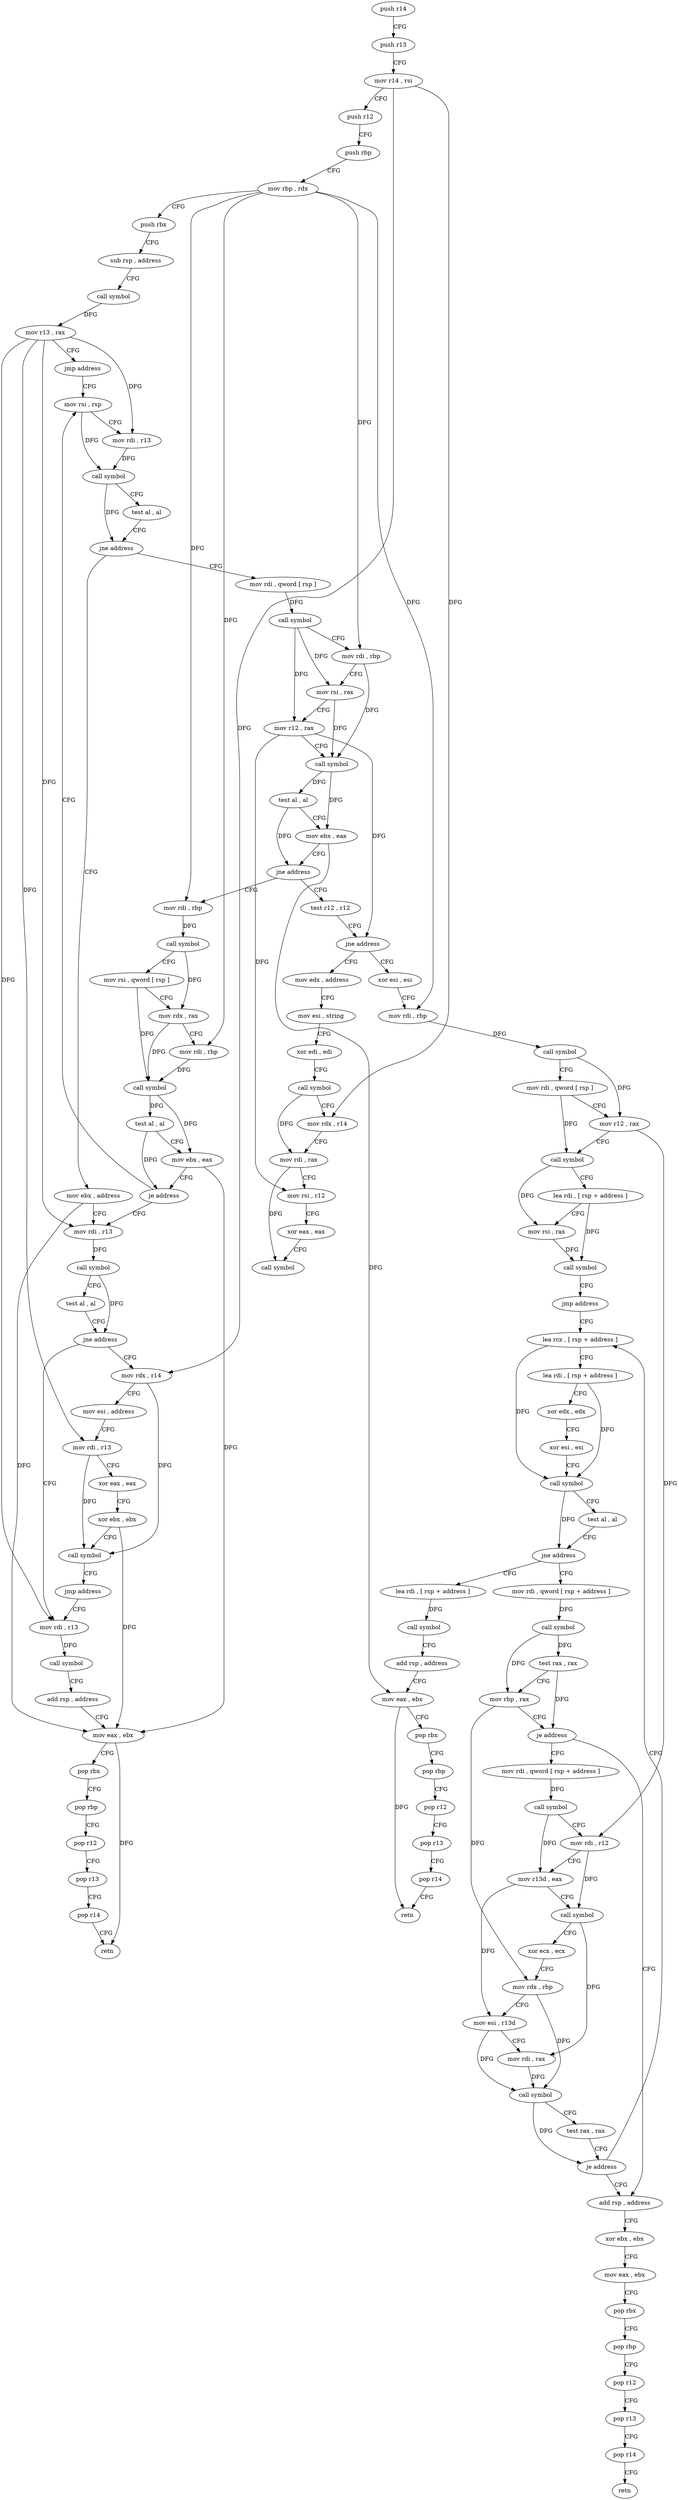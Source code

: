 digraph "func" {
"4213952" [label = "push r14" ]
"4213954" [label = "push r13" ]
"4213956" [label = "mov r14 , rsi" ]
"4213959" [label = "push r12" ]
"4213961" [label = "push rbp" ]
"4213962" [label = "mov rbp , rdx" ]
"4213965" [label = "push rbx" ]
"4213966" [label = "sub rsp , address" ]
"4213970" [label = "call symbol" ]
"4213975" [label = "mov r13 , rax" ]
"4213978" [label = "jmp address" ]
"4214042" [label = "mov rsi , rsp" ]
"4214045" [label = "mov rdi , r13" ]
"4214048" [label = "call symbol" ]
"4214053" [label = "test al , al" ]
"4214055" [label = "jne address" ]
"4213984" [label = "mov rdi , qword [ rsp ]" ]
"4214057" [label = "mov ebx , address" ]
"4213988" [label = "call symbol" ]
"4213993" [label = "mov rdi , rbp" ]
"4213996" [label = "mov rsi , rax" ]
"4213999" [label = "mov r12 , rax" ]
"4214002" [label = "call symbol" ]
"4214007" [label = "test al , al" ]
"4214009" [label = "mov ebx , eax" ]
"4214011" [label = "jne address" ]
"4214104" [label = "test r12 , r12" ]
"4214013" [label = "mov rdi , rbp" ]
"4214062" [label = "mov rdi , r13" ]
"4214107" [label = "jne address" ]
"4214321" [label = "mov edx , address" ]
"4214113" [label = "xor esi , esi" ]
"4214016" [label = "call symbol" ]
"4214021" [label = "mov rsi , qword [ rsp ]" ]
"4214025" [label = "mov rdx , rax" ]
"4214028" [label = "mov rdi , rbp" ]
"4214031" [label = "call symbol" ]
"4214036" [label = "test al , al" ]
"4214038" [label = "mov ebx , eax" ]
"4214040" [label = "je address" ]
"4214296" [label = "mov rdx , r14" ]
"4214299" [label = "mov esi , address" ]
"4214304" [label = "mov rdi , r13" ]
"4214307" [label = "xor eax , eax" ]
"4214309" [label = "xor ebx , ebx" ]
"4214311" [label = "call symbol" ]
"4214316" [label = "jmp address" ]
"4214078" [label = "mov rdi , r13" ]
"4214081" [label = "call symbol" ]
"4214086" [label = "add rsp , address" ]
"4214090" [label = "mov eax , ebx" ]
"4214092" [label = "pop rbx" ]
"4214093" [label = "pop rbp" ]
"4214094" [label = "pop r12" ]
"4214096" [label = "pop r13" ]
"4214098" [label = "pop r14" ]
"4214100" [label = "retn" ]
"4214326" [label = "mov esi , string" ]
"4214331" [label = "xor edi , edi" ]
"4214333" [label = "call symbol" ]
"4214338" [label = "mov rdx , r14" ]
"4214341" [label = "mov rdi , rax" ]
"4214344" [label = "mov rsi , r12" ]
"4214347" [label = "xor eax , eax" ]
"4214349" [label = "call symbol" ]
"4214115" [label = "mov rdi , rbp" ]
"4214118" [label = "call symbol" ]
"4214123" [label = "mov rdi , qword [ rsp ]" ]
"4214127" [label = "mov r12 , rax" ]
"4214130" [label = "call symbol" ]
"4214135" [label = "lea rdi , [ rsp + address ]" ]
"4214140" [label = "mov rsi , rax" ]
"4214143" [label = "call symbol" ]
"4214148" [label = "jmp address" ]
"4214220" [label = "lea rcx , [ rsp + address ]" ]
"4214065" [label = "call symbol" ]
"4214070" [label = "test al , al" ]
"4214072" [label = "jne address" ]
"4214225" [label = "lea rdi , [ rsp + address ]" ]
"4214230" [label = "xor edx , edx" ]
"4214232" [label = "xor esi , esi" ]
"4214234" [label = "call symbol" ]
"4214239" [label = "test al , al" ]
"4214241" [label = "jne address" ]
"4214160" [label = "mov rdi , qword [ rsp + address ]" ]
"4214243" [label = "lea rdi , [ rsp + address ]" ]
"4214165" [label = "call symbol" ]
"4214170" [label = "test rax , rax" ]
"4214173" [label = "mov rbp , rax" ]
"4214176" [label = "je address" ]
"4214272" [label = "add rsp , address" ]
"4214178" [label = "mov rdi , qword [ rsp + address ]" ]
"4214248" [label = "call symbol" ]
"4214253" [label = "add rsp , address" ]
"4214257" [label = "mov eax , ebx" ]
"4214259" [label = "pop rbx" ]
"4214260" [label = "pop rbp" ]
"4214261" [label = "pop r12" ]
"4214263" [label = "pop r13" ]
"4214265" [label = "pop r14" ]
"4214267" [label = "retn" ]
"4214276" [label = "xor ebx , ebx" ]
"4214278" [label = "mov eax , ebx" ]
"4214280" [label = "pop rbx" ]
"4214281" [label = "pop rbp" ]
"4214282" [label = "pop r12" ]
"4214284" [label = "pop r13" ]
"4214286" [label = "pop r14" ]
"4214288" [label = "retn" ]
"4214183" [label = "call symbol" ]
"4214188" [label = "mov rdi , r12" ]
"4214191" [label = "mov r13d , eax" ]
"4214194" [label = "call symbol" ]
"4214199" [label = "xor ecx , ecx" ]
"4214201" [label = "mov rdx , rbp" ]
"4214204" [label = "mov esi , r13d" ]
"4214207" [label = "mov rdi , rax" ]
"4214210" [label = "call symbol" ]
"4214215" [label = "test rax , rax" ]
"4214218" [label = "je address" ]
"4213952" -> "4213954" [ label = "CFG" ]
"4213954" -> "4213956" [ label = "CFG" ]
"4213956" -> "4213959" [ label = "CFG" ]
"4213956" -> "4214338" [ label = "DFG" ]
"4213956" -> "4214296" [ label = "DFG" ]
"4213959" -> "4213961" [ label = "CFG" ]
"4213961" -> "4213962" [ label = "CFG" ]
"4213962" -> "4213965" [ label = "CFG" ]
"4213962" -> "4213993" [ label = "DFG" ]
"4213962" -> "4214013" [ label = "DFG" ]
"4213962" -> "4214028" [ label = "DFG" ]
"4213962" -> "4214115" [ label = "DFG" ]
"4213965" -> "4213966" [ label = "CFG" ]
"4213966" -> "4213970" [ label = "CFG" ]
"4213970" -> "4213975" [ label = "DFG" ]
"4213975" -> "4213978" [ label = "CFG" ]
"4213975" -> "4214045" [ label = "DFG" ]
"4213975" -> "4214062" [ label = "DFG" ]
"4213975" -> "4214304" [ label = "DFG" ]
"4213975" -> "4214078" [ label = "DFG" ]
"4213978" -> "4214042" [ label = "CFG" ]
"4214042" -> "4214045" [ label = "CFG" ]
"4214042" -> "4214048" [ label = "DFG" ]
"4214045" -> "4214048" [ label = "DFG" ]
"4214048" -> "4214053" [ label = "CFG" ]
"4214048" -> "4214055" [ label = "DFG" ]
"4214053" -> "4214055" [ label = "CFG" ]
"4214055" -> "4213984" [ label = "CFG" ]
"4214055" -> "4214057" [ label = "CFG" ]
"4213984" -> "4213988" [ label = "DFG" ]
"4214057" -> "4214062" [ label = "CFG" ]
"4214057" -> "4214090" [ label = "DFG" ]
"4213988" -> "4213993" [ label = "CFG" ]
"4213988" -> "4213996" [ label = "DFG" ]
"4213988" -> "4213999" [ label = "DFG" ]
"4213993" -> "4213996" [ label = "CFG" ]
"4213993" -> "4214002" [ label = "DFG" ]
"4213996" -> "4213999" [ label = "CFG" ]
"4213996" -> "4214002" [ label = "DFG" ]
"4213999" -> "4214002" [ label = "CFG" ]
"4213999" -> "4214107" [ label = "DFG" ]
"4213999" -> "4214344" [ label = "DFG" ]
"4214002" -> "4214007" [ label = "DFG" ]
"4214002" -> "4214009" [ label = "DFG" ]
"4214007" -> "4214009" [ label = "CFG" ]
"4214007" -> "4214011" [ label = "DFG" ]
"4214009" -> "4214011" [ label = "CFG" ]
"4214009" -> "4214257" [ label = "DFG" ]
"4214011" -> "4214104" [ label = "CFG" ]
"4214011" -> "4214013" [ label = "CFG" ]
"4214104" -> "4214107" [ label = "CFG" ]
"4214013" -> "4214016" [ label = "DFG" ]
"4214062" -> "4214065" [ label = "DFG" ]
"4214107" -> "4214321" [ label = "CFG" ]
"4214107" -> "4214113" [ label = "CFG" ]
"4214321" -> "4214326" [ label = "CFG" ]
"4214113" -> "4214115" [ label = "CFG" ]
"4214016" -> "4214021" [ label = "CFG" ]
"4214016" -> "4214025" [ label = "DFG" ]
"4214021" -> "4214025" [ label = "CFG" ]
"4214021" -> "4214031" [ label = "DFG" ]
"4214025" -> "4214028" [ label = "CFG" ]
"4214025" -> "4214031" [ label = "DFG" ]
"4214028" -> "4214031" [ label = "DFG" ]
"4214031" -> "4214036" [ label = "DFG" ]
"4214031" -> "4214038" [ label = "DFG" ]
"4214036" -> "4214038" [ label = "CFG" ]
"4214036" -> "4214040" [ label = "DFG" ]
"4214038" -> "4214040" [ label = "CFG" ]
"4214038" -> "4214090" [ label = "DFG" ]
"4214040" -> "4214062" [ label = "CFG" ]
"4214040" -> "4214042" [ label = "CFG" ]
"4214296" -> "4214299" [ label = "CFG" ]
"4214296" -> "4214311" [ label = "DFG" ]
"4214299" -> "4214304" [ label = "CFG" ]
"4214304" -> "4214307" [ label = "CFG" ]
"4214304" -> "4214311" [ label = "DFG" ]
"4214307" -> "4214309" [ label = "CFG" ]
"4214309" -> "4214311" [ label = "CFG" ]
"4214309" -> "4214090" [ label = "DFG" ]
"4214311" -> "4214316" [ label = "CFG" ]
"4214316" -> "4214078" [ label = "CFG" ]
"4214078" -> "4214081" [ label = "DFG" ]
"4214081" -> "4214086" [ label = "CFG" ]
"4214086" -> "4214090" [ label = "CFG" ]
"4214090" -> "4214092" [ label = "CFG" ]
"4214090" -> "4214100" [ label = "DFG" ]
"4214092" -> "4214093" [ label = "CFG" ]
"4214093" -> "4214094" [ label = "CFG" ]
"4214094" -> "4214096" [ label = "CFG" ]
"4214096" -> "4214098" [ label = "CFG" ]
"4214098" -> "4214100" [ label = "CFG" ]
"4214326" -> "4214331" [ label = "CFG" ]
"4214331" -> "4214333" [ label = "CFG" ]
"4214333" -> "4214338" [ label = "CFG" ]
"4214333" -> "4214341" [ label = "DFG" ]
"4214338" -> "4214341" [ label = "CFG" ]
"4214341" -> "4214344" [ label = "CFG" ]
"4214341" -> "4214349" [ label = "DFG" ]
"4214344" -> "4214347" [ label = "CFG" ]
"4214347" -> "4214349" [ label = "CFG" ]
"4214115" -> "4214118" [ label = "DFG" ]
"4214118" -> "4214123" [ label = "CFG" ]
"4214118" -> "4214127" [ label = "DFG" ]
"4214123" -> "4214127" [ label = "CFG" ]
"4214123" -> "4214130" [ label = "DFG" ]
"4214127" -> "4214130" [ label = "CFG" ]
"4214127" -> "4214188" [ label = "DFG" ]
"4214130" -> "4214135" [ label = "CFG" ]
"4214130" -> "4214140" [ label = "DFG" ]
"4214135" -> "4214140" [ label = "CFG" ]
"4214135" -> "4214143" [ label = "DFG" ]
"4214140" -> "4214143" [ label = "DFG" ]
"4214143" -> "4214148" [ label = "CFG" ]
"4214148" -> "4214220" [ label = "CFG" ]
"4214220" -> "4214225" [ label = "CFG" ]
"4214220" -> "4214234" [ label = "DFG" ]
"4214065" -> "4214070" [ label = "CFG" ]
"4214065" -> "4214072" [ label = "DFG" ]
"4214070" -> "4214072" [ label = "CFG" ]
"4214072" -> "4214296" [ label = "CFG" ]
"4214072" -> "4214078" [ label = "CFG" ]
"4214225" -> "4214230" [ label = "CFG" ]
"4214225" -> "4214234" [ label = "DFG" ]
"4214230" -> "4214232" [ label = "CFG" ]
"4214232" -> "4214234" [ label = "CFG" ]
"4214234" -> "4214239" [ label = "CFG" ]
"4214234" -> "4214241" [ label = "DFG" ]
"4214239" -> "4214241" [ label = "CFG" ]
"4214241" -> "4214160" [ label = "CFG" ]
"4214241" -> "4214243" [ label = "CFG" ]
"4214160" -> "4214165" [ label = "DFG" ]
"4214243" -> "4214248" [ label = "DFG" ]
"4214165" -> "4214170" [ label = "DFG" ]
"4214165" -> "4214173" [ label = "DFG" ]
"4214170" -> "4214173" [ label = "CFG" ]
"4214170" -> "4214176" [ label = "DFG" ]
"4214173" -> "4214176" [ label = "CFG" ]
"4214173" -> "4214201" [ label = "DFG" ]
"4214176" -> "4214272" [ label = "CFG" ]
"4214176" -> "4214178" [ label = "CFG" ]
"4214272" -> "4214276" [ label = "CFG" ]
"4214178" -> "4214183" [ label = "DFG" ]
"4214248" -> "4214253" [ label = "CFG" ]
"4214253" -> "4214257" [ label = "CFG" ]
"4214257" -> "4214259" [ label = "CFG" ]
"4214257" -> "4214267" [ label = "DFG" ]
"4214259" -> "4214260" [ label = "CFG" ]
"4214260" -> "4214261" [ label = "CFG" ]
"4214261" -> "4214263" [ label = "CFG" ]
"4214263" -> "4214265" [ label = "CFG" ]
"4214265" -> "4214267" [ label = "CFG" ]
"4214276" -> "4214278" [ label = "CFG" ]
"4214278" -> "4214280" [ label = "CFG" ]
"4214280" -> "4214281" [ label = "CFG" ]
"4214281" -> "4214282" [ label = "CFG" ]
"4214282" -> "4214284" [ label = "CFG" ]
"4214284" -> "4214286" [ label = "CFG" ]
"4214286" -> "4214288" [ label = "CFG" ]
"4214183" -> "4214188" [ label = "CFG" ]
"4214183" -> "4214191" [ label = "DFG" ]
"4214188" -> "4214191" [ label = "CFG" ]
"4214188" -> "4214194" [ label = "DFG" ]
"4214191" -> "4214194" [ label = "CFG" ]
"4214191" -> "4214204" [ label = "DFG" ]
"4214194" -> "4214199" [ label = "CFG" ]
"4214194" -> "4214207" [ label = "DFG" ]
"4214199" -> "4214201" [ label = "CFG" ]
"4214201" -> "4214204" [ label = "CFG" ]
"4214201" -> "4214210" [ label = "DFG" ]
"4214204" -> "4214207" [ label = "CFG" ]
"4214204" -> "4214210" [ label = "DFG" ]
"4214207" -> "4214210" [ label = "DFG" ]
"4214210" -> "4214215" [ label = "CFG" ]
"4214210" -> "4214218" [ label = "DFG" ]
"4214215" -> "4214218" [ label = "CFG" ]
"4214218" -> "4214272" [ label = "CFG" ]
"4214218" -> "4214220" [ label = "CFG" ]
}
